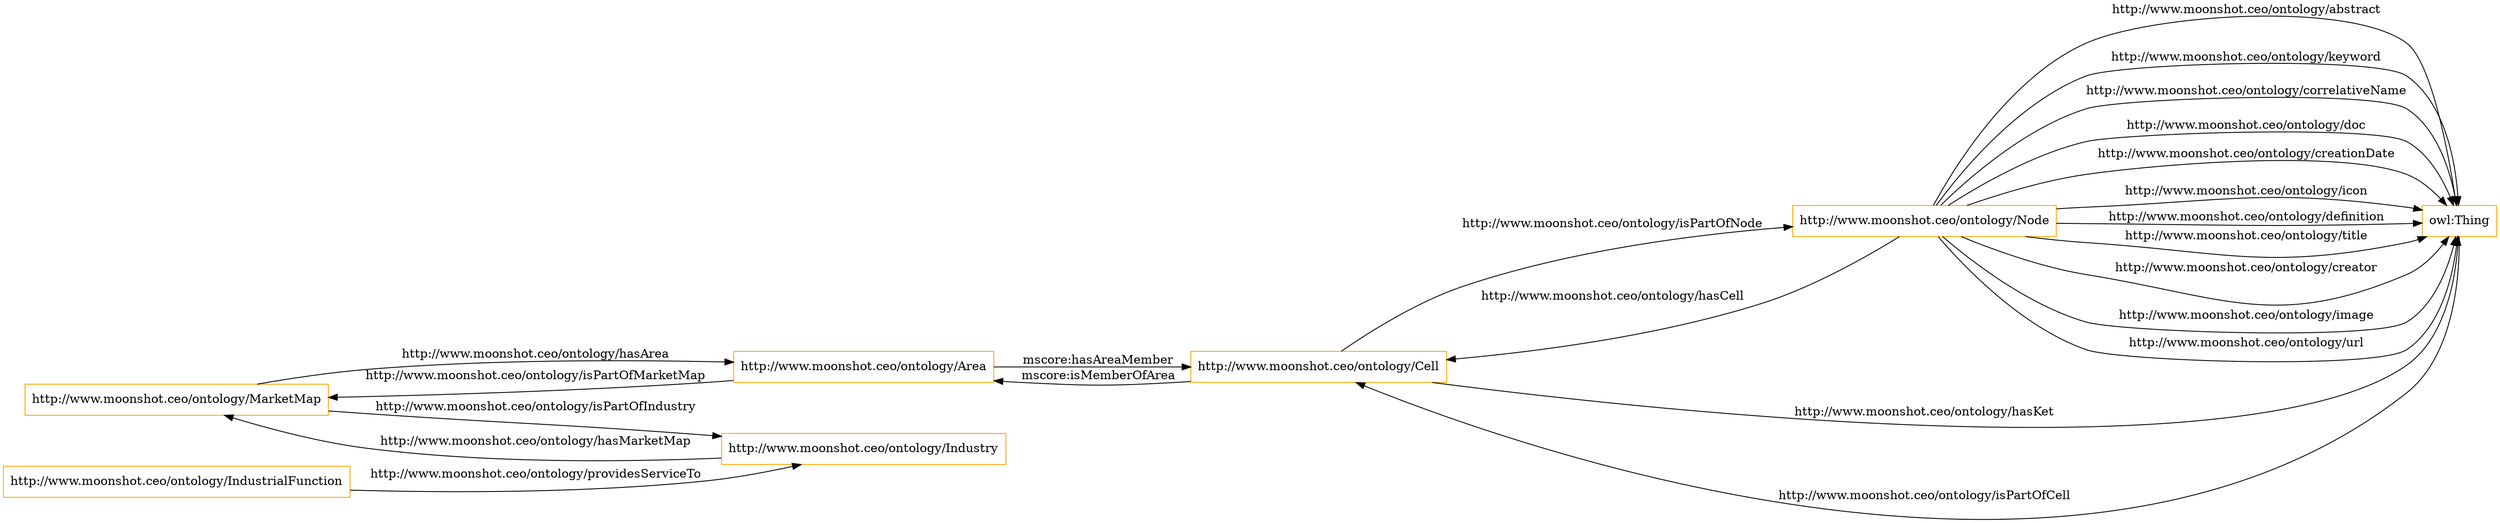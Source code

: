 digraph ar2dtool_diagram { 
rankdir=LR;
size="1501"
node [shape = rectangle, color="orange"]; "http://www.moonshot.ceo/ontology/MarketMap" "http://www.moonshot.ceo/ontology/Node" "http://www.moonshot.ceo/ontology/Area" "http://www.moonshot.ceo/ontology/Cell" "http://www.moonshot.ceo/ontology/Industry" "http://www.moonshot.ceo/ontology/IndustrialFunction" "owl:Thing" ; /*classes style*/
	"http://www.moonshot.ceo/ontology/IndustrialFunction" -> "http://www.moonshot.ceo/ontology/Industry" [ label = "http://www.moonshot.ceo/ontology/providesServiceTo" ];
	"http://www.moonshot.ceo/ontology/Node" -> "owl:Thing" [ label = "http://www.moonshot.ceo/ontology/abstract" ];
	"http://www.moonshot.ceo/ontology/Node" -> "owl:Thing" [ label = "http://www.moonshot.ceo/ontology/keyword" ];
	"http://www.moonshot.ceo/ontology/Node" -> "owl:Thing" [ label = "http://www.moonshot.ceo/ontology/correlativeName" ];
	"http://www.moonshot.ceo/ontology/Node" -> "owl:Thing" [ label = "http://www.moonshot.ceo/ontology/doc" ];
	"http://www.moonshot.ceo/ontology/Cell" -> "http://www.moonshot.ceo/ontology/Node" [ label = "http://www.moonshot.ceo/ontology/isPartOfNode" ];
	"http://www.moonshot.ceo/ontology/Industry" -> "http://www.moonshot.ceo/ontology/MarketMap" [ label = "http://www.moonshot.ceo/ontology/hasMarketMap" ];
	"http://www.moonshot.ceo/ontology/Node" -> "owl:Thing" [ label = "http://www.moonshot.ceo/ontology/creationDate" ];
	"http://www.moonshot.ceo/ontology/Node" -> "owl:Thing" [ label = "http://www.moonshot.ceo/ontology/icon" ];
	"http://www.moonshot.ceo/ontology/Area" -> "http://www.moonshot.ceo/ontology/MarketMap" [ label = "http://www.moonshot.ceo/ontology/isPartOfMarketMap" ];
	"http://www.moonshot.ceo/ontology/Node" -> "http://www.moonshot.ceo/ontology/Cell" [ label = "http://www.moonshot.ceo/ontology/hasCell" ];
	"http://www.moonshot.ceo/ontology/Cell" -> "http://www.moonshot.ceo/ontology/Area" [ label = "mscore:isMemberOfArea" ];
	"owl:Thing" -> "http://www.moonshot.ceo/ontology/Cell" [ label = "http://www.moonshot.ceo/ontology/isPartOfCell" ];
	"http://www.moonshot.ceo/ontology/Cell" -> "owl:Thing" [ label = "http://www.moonshot.ceo/ontology/hasKet" ];
	"http://www.moonshot.ceo/ontology/MarketMap" -> "http://www.moonshot.ceo/ontology/Area" [ label = "http://www.moonshot.ceo/ontology/hasArea" ];
	"http://www.moonshot.ceo/ontology/Node" -> "owl:Thing" [ label = "http://www.moonshot.ceo/ontology/definition" ];
	"http://www.moonshot.ceo/ontology/MarketMap" -> "http://www.moonshot.ceo/ontology/Industry" [ label = "http://www.moonshot.ceo/ontology/isPartOfIndustry" ];
	"http://www.moonshot.ceo/ontology/Node" -> "owl:Thing" [ label = "http://www.moonshot.ceo/ontology/title" ];
	"http://www.moonshot.ceo/ontology/Node" -> "owl:Thing" [ label = "http://www.moonshot.ceo/ontology/creator" ];
	"http://www.moonshot.ceo/ontology/Node" -> "owl:Thing" [ label = "http://www.moonshot.ceo/ontology/image" ];
	"http://www.moonshot.ceo/ontology/Node" -> "owl:Thing" [ label = "http://www.moonshot.ceo/ontology/url" ];
	"http://www.moonshot.ceo/ontology/Area" -> "http://www.moonshot.ceo/ontology/Cell" [ label = "mscore:hasAreaMember" ];

}
